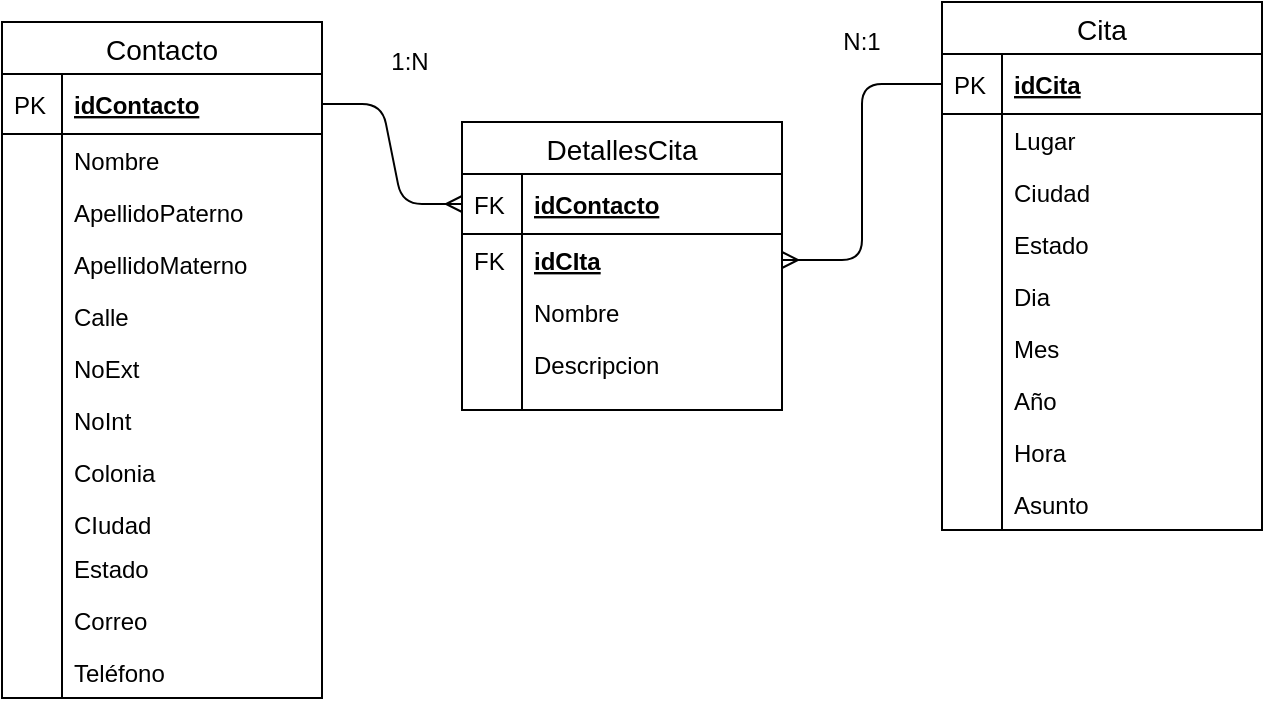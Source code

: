 <mxfile version="13.1.2" type="device"><diagram id="C5RBs43oDa-KdzZeNtuy" name="Page-1"><mxGraphModel dx="828" dy="452" grid="1" gridSize="10" guides="1" tooltips="1" connect="1" arrows="1" fold="1" page="1" pageScale="1" pageWidth="827" pageHeight="1169" math="0" shadow="0"><root><mxCell id="WIyWlLk6GJQsqaUBKTNV-0"/><mxCell id="WIyWlLk6GJQsqaUBKTNV-1" parent="WIyWlLk6GJQsqaUBKTNV-0"/><mxCell id="nXNHF2vtyMZO9yTS2NCp-83" value="" style="fontSize=12;html=1;endArrow=ERmany;exitX=0;exitY=0.5;exitDx=0;exitDy=0;entryX=1;entryY=0.5;entryDx=0;entryDy=0;edgeStyle=orthogonalEdgeStyle;" parent="WIyWlLk6GJQsqaUBKTNV-1" source="nXNHF2vtyMZO9yTS2NCp-14" target="nXNHF2vtyMZO9yTS2NCp-44" edge="1"><mxGeometry width="100" height="100" relative="1" as="geometry"><mxPoint x="662" y="220" as="sourcePoint"/><mxPoint x="722" y="330" as="targetPoint"/></mxGeometry></mxCell><mxCell id="nXNHF2vtyMZO9yTS2NCp-41" value="DetallesCita" style="swimlane;fontStyle=0;childLayout=stackLayout;horizontal=1;startSize=26;horizontalStack=0;resizeParent=1;resizeParentMax=0;resizeLast=0;collapsible=1;marginBottom=0;align=center;fontSize=14;" parent="WIyWlLk6GJQsqaUBKTNV-1" vertex="1"><mxGeometry x="382" y="90" width="160" height="144" as="geometry"/></mxCell><mxCell id="nXNHF2vtyMZO9yTS2NCp-42" value="idContacto" style="shape=partialRectangle;top=0;left=0;right=0;bottom=1;align=left;verticalAlign=middle;fillColor=none;spacingLeft=34;spacingRight=4;overflow=hidden;rotatable=0;points=[[0,0.5],[1,0.5]];portConstraint=eastwest;dropTarget=0;fontStyle=5;fontSize=12;" parent="nXNHF2vtyMZO9yTS2NCp-41" vertex="1"><mxGeometry y="26" width="160" height="30" as="geometry"/></mxCell><mxCell id="nXNHF2vtyMZO9yTS2NCp-43" value="FK" style="shape=partialRectangle;top=0;left=0;bottom=0;fillColor=none;align=left;verticalAlign=middle;spacingLeft=4;spacingRight=4;overflow=hidden;rotatable=0;points=[];portConstraint=eastwest;part=1;fontSize=12;" parent="nXNHF2vtyMZO9yTS2NCp-42" vertex="1" connectable="0"><mxGeometry width="30" height="30" as="geometry"/></mxCell><mxCell id="nXNHF2vtyMZO9yTS2NCp-44" value="idCIta" style="shape=partialRectangle;top=0;left=0;right=0;bottom=0;align=left;verticalAlign=top;fillColor=none;spacingLeft=34;spacingRight=4;overflow=hidden;rotatable=0;points=[[0,0.5],[1,0.5]];portConstraint=eastwest;dropTarget=0;fontSize=12;fontStyle=5" parent="nXNHF2vtyMZO9yTS2NCp-41" vertex="1"><mxGeometry y="56" width="160" height="26" as="geometry"/></mxCell><mxCell id="nXNHF2vtyMZO9yTS2NCp-45" value="FK" style="shape=partialRectangle;top=0;left=0;bottom=0;fillColor=none;align=left;verticalAlign=top;spacingLeft=4;spacingRight=4;overflow=hidden;rotatable=0;points=[];portConstraint=eastwest;part=1;fontSize=12;" parent="nXNHF2vtyMZO9yTS2NCp-44" vertex="1" connectable="0"><mxGeometry width="30" height="26" as="geometry"/></mxCell><mxCell id="nXNHF2vtyMZO9yTS2NCp-46" value="Nombre" style="shape=partialRectangle;top=0;left=0;right=0;bottom=0;align=left;verticalAlign=top;fillColor=none;spacingLeft=34;spacingRight=4;overflow=hidden;rotatable=0;points=[[0,0.5],[1,0.5]];portConstraint=eastwest;dropTarget=0;fontSize=12;" parent="nXNHF2vtyMZO9yTS2NCp-41" vertex="1"><mxGeometry y="82" width="160" height="26" as="geometry"/></mxCell><mxCell id="nXNHF2vtyMZO9yTS2NCp-47" value="" style="shape=partialRectangle;top=0;left=0;bottom=0;fillColor=none;align=left;verticalAlign=top;spacingLeft=4;spacingRight=4;overflow=hidden;rotatable=0;points=[];portConstraint=eastwest;part=1;fontSize=12;" parent="nXNHF2vtyMZO9yTS2NCp-46" vertex="1" connectable="0"><mxGeometry width="30" height="26" as="geometry"/></mxCell><mxCell id="nXNHF2vtyMZO9yTS2NCp-48" value="Descripcion&#10;" style="shape=partialRectangle;top=0;left=0;right=0;bottom=0;align=left;verticalAlign=top;fillColor=none;spacingLeft=34;spacingRight=4;overflow=hidden;rotatable=0;points=[[0,0.5],[1,0.5]];portConstraint=eastwest;dropTarget=0;fontSize=12;" parent="nXNHF2vtyMZO9yTS2NCp-41" vertex="1"><mxGeometry y="108" width="160" height="26" as="geometry"/></mxCell><mxCell id="nXNHF2vtyMZO9yTS2NCp-49" value="" style="shape=partialRectangle;top=0;left=0;bottom=0;fillColor=none;align=left;verticalAlign=top;spacingLeft=4;spacingRight=4;overflow=hidden;rotatable=0;points=[];portConstraint=eastwest;part=1;fontSize=12;" parent="nXNHF2vtyMZO9yTS2NCp-48" vertex="1" connectable="0"><mxGeometry width="30" height="26" as="geometry"/></mxCell><mxCell id="nXNHF2vtyMZO9yTS2NCp-50" value="" style="shape=partialRectangle;top=0;left=0;right=0;bottom=0;align=left;verticalAlign=top;fillColor=none;spacingLeft=34;spacingRight=4;overflow=hidden;rotatable=0;points=[[0,0.5],[1,0.5]];portConstraint=eastwest;dropTarget=0;fontSize=12;" parent="nXNHF2vtyMZO9yTS2NCp-41" vertex="1"><mxGeometry y="134" width="160" height="10" as="geometry"/></mxCell><mxCell id="nXNHF2vtyMZO9yTS2NCp-51" value="" style="shape=partialRectangle;top=0;left=0;bottom=0;fillColor=none;align=left;verticalAlign=top;spacingLeft=4;spacingRight=4;overflow=hidden;rotatable=0;points=[];portConstraint=eastwest;part=1;fontSize=12;" parent="nXNHF2vtyMZO9yTS2NCp-50" vertex="1" connectable="0"><mxGeometry width="30" height="10" as="geometry"/></mxCell><mxCell id="SkoaQPFgIc3qyebJBNeN-1" value="" style="edgeStyle=entityRelationEdgeStyle;fontSize=12;html=1;endArrow=ERmany;entryX=0;entryY=0.5;entryDx=0;entryDy=0;exitX=1;exitY=0.5;exitDx=0;exitDy=0;" parent="WIyWlLk6GJQsqaUBKTNV-1" target="nXNHF2vtyMZO9yTS2NCp-42" edge="1" source="nXNHF2vtyMZO9yTS2NCp-3"><mxGeometry width="100" height="100" relative="1" as="geometry"><mxPoint x="162" y="70" as="sourcePoint"/><mxPoint x="242" y="-30" as="targetPoint"/></mxGeometry></mxCell><mxCell id="nXNHF2vtyMZO9yTS2NCp-2" value="Contacto" style="swimlane;fontStyle=0;childLayout=stackLayout;horizontal=1;startSize=26;horizontalStack=0;resizeParent=1;resizeParentMax=0;resizeLast=0;collapsible=1;marginBottom=0;align=center;fontSize=14;verticalAlign=middle;rounded=0;swimlaneLine=1;shadow=0;glass=0;comic=0;gradientColor=none;swimlaneFillColor=none;" parent="WIyWlLk6GJQsqaUBKTNV-1" vertex="1"><mxGeometry x="152" y="40" width="160" height="338" as="geometry"/></mxCell><mxCell id="nXNHF2vtyMZO9yTS2NCp-3" value="idContacto" style="shape=partialRectangle;top=0;left=0;right=0;bottom=1;align=left;verticalAlign=middle;fillColor=none;spacingLeft=34;spacingRight=4;overflow=hidden;rotatable=0;points=[[0,0.5],[1,0.5]];portConstraint=eastwest;dropTarget=0;fontStyle=5;fontSize=12;" parent="nXNHF2vtyMZO9yTS2NCp-2" vertex="1"><mxGeometry y="26" width="160" height="30" as="geometry"/></mxCell><mxCell id="nXNHF2vtyMZO9yTS2NCp-4" value="PK" style="shape=partialRectangle;top=0;left=0;bottom=0;fillColor=none;align=left;verticalAlign=middle;spacingLeft=4;spacingRight=4;overflow=hidden;rotatable=0;points=[];portConstraint=eastwest;part=1;fontSize=12;" parent="nXNHF2vtyMZO9yTS2NCp-3" vertex="1" connectable="0"><mxGeometry width="30" height="30" as="geometry"/></mxCell><mxCell id="nXNHF2vtyMZO9yTS2NCp-5" value="Nombre" style="shape=partialRectangle;top=0;left=0;right=0;bottom=0;align=left;verticalAlign=top;fillColor=none;spacingLeft=34;spacingRight=4;overflow=hidden;rotatable=0;points=[[0,0.5],[1,0.5]];portConstraint=eastwest;dropTarget=0;fontSize=12;" parent="nXNHF2vtyMZO9yTS2NCp-2" vertex="1"><mxGeometry y="56" width="160" height="26" as="geometry"/></mxCell><mxCell id="nXNHF2vtyMZO9yTS2NCp-6" value="" style="shape=partialRectangle;top=0;left=0;bottom=0;fillColor=none;align=left;verticalAlign=top;spacingLeft=4;spacingRight=4;overflow=hidden;rotatable=0;points=[];portConstraint=eastwest;part=1;fontSize=12;" parent="nXNHF2vtyMZO9yTS2NCp-5" vertex="1" connectable="0"><mxGeometry width="30" height="26" as="geometry"/></mxCell><mxCell id="nXNHF2vtyMZO9yTS2NCp-7" value="ApellidoPaterno" style="shape=partialRectangle;top=0;left=0;right=0;bottom=0;align=left;verticalAlign=top;fillColor=none;spacingLeft=34;spacingRight=4;overflow=hidden;rotatable=0;points=[[0,0.5],[1,0.5]];portConstraint=eastwest;dropTarget=0;fontSize=12;" parent="nXNHF2vtyMZO9yTS2NCp-2" vertex="1"><mxGeometry y="82" width="160" height="26" as="geometry"/></mxCell><mxCell id="nXNHF2vtyMZO9yTS2NCp-8" value="" style="shape=partialRectangle;top=0;left=0;bottom=0;fillColor=none;align=left;verticalAlign=top;spacingLeft=4;spacingRight=4;overflow=hidden;rotatable=0;points=[];portConstraint=eastwest;part=1;fontSize=12;" parent="nXNHF2vtyMZO9yTS2NCp-7" vertex="1" connectable="0"><mxGeometry width="30" height="26" as="geometry"/></mxCell><mxCell id="nXNHF2vtyMZO9yTS2NCp-56" value="ApellidoMaterno" style="shape=partialRectangle;top=0;left=0;right=0;bottom=0;align=left;verticalAlign=top;fillColor=none;spacingLeft=34;spacingRight=4;overflow=hidden;rotatable=0;points=[[0,0.5],[1,0.5]];portConstraint=eastwest;dropTarget=0;fontSize=12;" parent="nXNHF2vtyMZO9yTS2NCp-2" vertex="1"><mxGeometry y="108" width="160" height="26" as="geometry"/></mxCell><mxCell id="nXNHF2vtyMZO9yTS2NCp-57" value="" style="shape=partialRectangle;top=0;left=0;bottom=0;fillColor=none;align=left;verticalAlign=top;spacingLeft=4;spacingRight=4;overflow=hidden;rotatable=0;points=[];portConstraint=eastwest;part=1;fontSize=12;" parent="nXNHF2vtyMZO9yTS2NCp-56" vertex="1" connectable="0"><mxGeometry width="30" height="26" as="geometry"/></mxCell><mxCell id="nXNHF2vtyMZO9yTS2NCp-58" value="Calle" style="shape=partialRectangle;top=0;left=0;right=0;bottom=0;align=left;verticalAlign=top;fillColor=none;spacingLeft=34;spacingRight=4;overflow=hidden;rotatable=0;points=[[0,0.5],[1,0.5]];portConstraint=eastwest;dropTarget=0;fontSize=12;" parent="nXNHF2vtyMZO9yTS2NCp-2" vertex="1"><mxGeometry y="134" width="160" height="26" as="geometry"/></mxCell><mxCell id="nXNHF2vtyMZO9yTS2NCp-59" value="" style="shape=partialRectangle;top=0;left=0;bottom=0;fillColor=none;align=left;verticalAlign=top;spacingLeft=4;spacingRight=4;overflow=hidden;rotatable=0;points=[];portConstraint=eastwest;part=1;fontSize=12;" parent="nXNHF2vtyMZO9yTS2NCp-58" vertex="1" connectable="0"><mxGeometry width="30" height="26" as="geometry"/></mxCell><mxCell id="nXNHF2vtyMZO9yTS2NCp-62" value="NoExt" style="shape=partialRectangle;top=0;left=0;right=0;bottom=0;align=left;verticalAlign=top;fillColor=none;spacingLeft=34;spacingRight=4;overflow=hidden;rotatable=0;points=[[0,0.5],[1,0.5]];portConstraint=eastwest;dropTarget=0;fontSize=12;" parent="nXNHF2vtyMZO9yTS2NCp-2" vertex="1"><mxGeometry y="160" width="160" height="26" as="geometry"/></mxCell><mxCell id="nXNHF2vtyMZO9yTS2NCp-63" value="" style="shape=partialRectangle;top=0;left=0;bottom=0;fillColor=none;align=left;verticalAlign=top;spacingLeft=4;spacingRight=4;overflow=hidden;rotatable=0;points=[];portConstraint=eastwest;part=1;fontSize=12;" parent="nXNHF2vtyMZO9yTS2NCp-62" vertex="1" connectable="0"><mxGeometry width="30" height="26" as="geometry"/></mxCell><mxCell id="nXNHF2vtyMZO9yTS2NCp-64" value="NoInt" style="shape=partialRectangle;top=0;left=0;right=0;bottom=0;align=left;verticalAlign=top;fillColor=none;spacingLeft=34;spacingRight=4;overflow=hidden;rotatable=0;points=[[0,0.5],[1,0.5]];portConstraint=eastwest;dropTarget=0;fontSize=12;" parent="nXNHF2vtyMZO9yTS2NCp-2" vertex="1"><mxGeometry y="186" width="160" height="26" as="geometry"/></mxCell><mxCell id="nXNHF2vtyMZO9yTS2NCp-65" value="" style="shape=partialRectangle;top=0;left=0;bottom=0;fillColor=none;align=left;verticalAlign=top;spacingLeft=4;spacingRight=4;overflow=hidden;rotatable=0;points=[];portConstraint=eastwest;part=1;fontSize=12;" parent="nXNHF2vtyMZO9yTS2NCp-64" vertex="1" connectable="0"><mxGeometry width="30" height="26" as="geometry"/></mxCell><mxCell id="nXNHF2vtyMZO9yTS2NCp-9" value="Colonia" style="shape=partialRectangle;top=0;left=0;right=0;bottom=0;align=left;verticalAlign=top;fillColor=none;spacingLeft=34;spacingRight=4;overflow=hidden;rotatable=0;points=[[0,0.5],[1,0.5]];portConstraint=eastwest;dropTarget=0;fontSize=12;" parent="nXNHF2vtyMZO9yTS2NCp-2" vertex="1"><mxGeometry y="212" width="160" height="26" as="geometry"/></mxCell><mxCell id="nXNHF2vtyMZO9yTS2NCp-10" value="" style="shape=partialRectangle;top=0;left=0;bottom=0;fillColor=none;align=left;verticalAlign=top;spacingLeft=4;spacingRight=4;overflow=hidden;rotatable=0;points=[];portConstraint=eastwest;part=1;fontSize=12;" parent="nXNHF2vtyMZO9yTS2NCp-9" vertex="1" connectable="0"><mxGeometry width="30" height="26" as="geometry"/></mxCell><mxCell id="nXNHF2vtyMZO9yTS2NCp-60" value="CIudad" style="shape=partialRectangle;top=0;left=0;right=0;bottom=0;align=left;verticalAlign=top;fillColor=none;spacingLeft=34;spacingRight=4;overflow=hidden;rotatable=0;points=[[0,0.5],[1,0.5]];portConstraint=eastwest;dropTarget=0;fontSize=12;" parent="nXNHF2vtyMZO9yTS2NCp-2" vertex="1"><mxGeometry y="238" width="160" height="22" as="geometry"/></mxCell><mxCell id="nXNHF2vtyMZO9yTS2NCp-61" value="" style="shape=partialRectangle;top=0;left=0;bottom=0;fillColor=none;align=left;verticalAlign=top;spacingLeft=4;spacingRight=4;overflow=hidden;rotatable=0;points=[];portConstraint=eastwest;part=1;fontSize=12;" parent="nXNHF2vtyMZO9yTS2NCp-60" vertex="1" connectable="0"><mxGeometry width="30" height="22" as="geometry"/></mxCell><mxCell id="nXNHF2vtyMZO9yTS2NCp-70" value="Estado" style="shape=partialRectangle;top=0;left=0;right=0;bottom=0;align=left;verticalAlign=top;fillColor=none;spacingLeft=34;spacingRight=4;overflow=hidden;rotatable=0;points=[[0,0.5],[1,0.5]];portConstraint=eastwest;dropTarget=0;fontSize=12;" parent="nXNHF2vtyMZO9yTS2NCp-2" vertex="1"><mxGeometry y="260" width="160" height="26" as="geometry"/></mxCell><mxCell id="nXNHF2vtyMZO9yTS2NCp-71" value="" style="shape=partialRectangle;top=0;left=0;bottom=0;fillColor=none;align=left;verticalAlign=top;spacingLeft=4;spacingRight=4;overflow=hidden;rotatable=0;points=[];portConstraint=eastwest;part=1;fontSize=12;" parent="nXNHF2vtyMZO9yTS2NCp-70" vertex="1" connectable="0"><mxGeometry width="30" height="26" as="geometry"/></mxCell><mxCell id="6nXDK6NVDyaUlXkhyEUG-0" value="Correo" style="shape=partialRectangle;top=0;left=0;right=0;bottom=0;align=left;verticalAlign=top;fillColor=none;spacingLeft=34;spacingRight=4;overflow=hidden;rotatable=0;points=[[0,0.5],[1,0.5]];portConstraint=eastwest;dropTarget=0;fontSize=12;" parent="nXNHF2vtyMZO9yTS2NCp-2" vertex="1"><mxGeometry y="286" width="160" height="26" as="geometry"/></mxCell><mxCell id="6nXDK6NVDyaUlXkhyEUG-1" value="" style="shape=partialRectangle;top=0;left=0;bottom=0;fillColor=none;align=left;verticalAlign=top;spacingLeft=4;spacingRight=4;overflow=hidden;rotatable=0;points=[];portConstraint=eastwest;part=1;fontSize=12;" parent="6nXDK6NVDyaUlXkhyEUG-0" vertex="1" connectable="0"><mxGeometry width="30" height="26" as="geometry"/></mxCell><mxCell id="SkoaQPFgIc3qyebJBNeN-11" value="Teléfono " style="shape=partialRectangle;top=0;left=0;right=0;bottom=0;align=left;verticalAlign=middle;fillColor=none;spacingLeft=34;spacingRight=4;overflow=hidden;rotatable=0;points=[[0,0.5],[1,0.5]];portConstraint=eastwest;dropTarget=0;fontSize=12;" parent="nXNHF2vtyMZO9yTS2NCp-2" vertex="1"><mxGeometry y="312" width="160" height="26" as="geometry"/></mxCell><mxCell id="SkoaQPFgIc3qyebJBNeN-12" value="" style="shape=partialRectangle;top=0;left=0;bottom=0;fillColor=none;align=left;verticalAlign=top;spacingLeft=4;spacingRight=4;overflow=hidden;rotatable=0;points=[];portConstraint=eastwest;part=1;fontSize=12;" parent="SkoaQPFgIc3qyebJBNeN-11" vertex="1" connectable="0"><mxGeometry width="30" height="26.0" as="geometry"/></mxCell><mxCell id="nXNHF2vtyMZO9yTS2NCp-13" value="Cita" style="swimlane;fontStyle=0;childLayout=stackLayout;horizontal=1;startSize=26;horizontalStack=0;resizeParent=1;resizeParentMax=0;resizeLast=0;collapsible=1;marginBottom=0;align=center;fontSize=14;" parent="WIyWlLk6GJQsqaUBKTNV-1" vertex="1"><mxGeometry x="622" y="30" width="160" height="264" as="geometry"/></mxCell><mxCell id="nXNHF2vtyMZO9yTS2NCp-14" value="idCita" style="shape=partialRectangle;top=0;left=0;right=0;bottom=1;align=left;verticalAlign=middle;fillColor=none;spacingLeft=34;spacingRight=4;overflow=hidden;rotatable=0;points=[[0,0.5],[1,0.5]];portConstraint=eastwest;dropTarget=0;fontStyle=5;fontSize=12;" parent="nXNHF2vtyMZO9yTS2NCp-13" vertex="1"><mxGeometry y="26" width="160" height="30" as="geometry"/></mxCell><mxCell id="nXNHF2vtyMZO9yTS2NCp-15" value="PK" style="shape=partialRectangle;top=0;left=0;bottom=0;fillColor=none;align=left;verticalAlign=middle;spacingLeft=4;spacingRight=4;overflow=hidden;rotatable=0;points=[];portConstraint=eastwest;part=1;fontSize=12;" parent="nXNHF2vtyMZO9yTS2NCp-14" vertex="1" connectable="0"><mxGeometry width="30" height="30" as="geometry"/></mxCell><mxCell id="nXNHF2vtyMZO9yTS2NCp-18" value="Lugar" style="shape=partialRectangle;top=0;left=0;right=0;bottom=0;align=left;verticalAlign=top;fillColor=none;spacingLeft=34;spacingRight=4;overflow=hidden;rotatable=0;points=[[0,0.5],[1,0.5]];portConstraint=eastwest;dropTarget=0;fontSize=12;" parent="nXNHF2vtyMZO9yTS2NCp-13" vertex="1"><mxGeometry y="56" width="160" height="26" as="geometry"/></mxCell><mxCell id="nXNHF2vtyMZO9yTS2NCp-19" value="" style="shape=partialRectangle;top=0;left=0;bottom=0;fillColor=none;align=left;verticalAlign=top;spacingLeft=4;spacingRight=4;overflow=hidden;rotatable=0;points=[];portConstraint=eastwest;part=1;fontSize=12;" parent="nXNHF2vtyMZO9yTS2NCp-18" vertex="1" connectable="0"><mxGeometry width="30" height="26" as="geometry"/></mxCell><mxCell id="-Tu4YTuT9DOb12p6UjhK-2" value="Ciudad" style="shape=partialRectangle;top=0;left=0;right=0;bottom=0;align=left;verticalAlign=top;fillColor=none;spacingLeft=34;spacingRight=4;overflow=hidden;rotatable=0;points=[[0,0.5],[1,0.5]];portConstraint=eastwest;dropTarget=0;fontSize=12;" parent="nXNHF2vtyMZO9yTS2NCp-13" vertex="1"><mxGeometry y="82" width="160" height="26" as="geometry"/></mxCell><mxCell id="-Tu4YTuT9DOb12p6UjhK-3" value="" style="shape=partialRectangle;top=0;left=0;bottom=0;fillColor=none;align=left;verticalAlign=top;spacingLeft=4;spacingRight=4;overflow=hidden;rotatable=0;points=[];portConstraint=eastwest;part=1;fontSize=12;" parent="-Tu4YTuT9DOb12p6UjhK-2" vertex="1" connectable="0"><mxGeometry width="30" height="26" as="geometry"/></mxCell><mxCell id="-Tu4YTuT9DOb12p6UjhK-4" value="Estado " style="shape=partialRectangle;top=0;left=0;right=0;bottom=0;align=left;verticalAlign=top;fillColor=none;spacingLeft=34;spacingRight=4;overflow=hidden;rotatable=0;points=[[0,0.5],[1,0.5]];portConstraint=eastwest;dropTarget=0;fontSize=12;" parent="nXNHF2vtyMZO9yTS2NCp-13" vertex="1"><mxGeometry y="108" width="160" height="26" as="geometry"/></mxCell><mxCell id="-Tu4YTuT9DOb12p6UjhK-5" value="" style="shape=partialRectangle;top=0;left=0;bottom=0;fillColor=none;align=left;verticalAlign=top;spacingLeft=4;spacingRight=4;overflow=hidden;rotatable=0;points=[];portConstraint=eastwest;part=1;fontSize=12;" parent="-Tu4YTuT9DOb12p6UjhK-4" vertex="1" connectable="0"><mxGeometry width="30" height="26" as="geometry"/></mxCell><mxCell id="-Tu4YTuT9DOb12p6UjhK-6" value="Dia" style="shape=partialRectangle;top=0;left=0;right=0;bottom=0;align=left;verticalAlign=top;fillColor=none;spacingLeft=34;spacingRight=4;overflow=hidden;rotatable=0;points=[[0,0.5],[1,0.5]];portConstraint=eastwest;dropTarget=0;fontSize=12;" parent="nXNHF2vtyMZO9yTS2NCp-13" vertex="1"><mxGeometry y="134" width="160" height="26" as="geometry"/></mxCell><mxCell id="-Tu4YTuT9DOb12p6UjhK-7" value="" style="shape=partialRectangle;top=0;left=0;bottom=0;fillColor=none;align=left;verticalAlign=top;spacingLeft=4;spacingRight=4;overflow=hidden;rotatable=0;points=[];portConstraint=eastwest;part=1;fontSize=12;" parent="-Tu4YTuT9DOb12p6UjhK-6" vertex="1" connectable="0"><mxGeometry width="30" height="26" as="geometry"/></mxCell><mxCell id="-Tu4YTuT9DOb12p6UjhK-0" value="Mes" style="shape=partialRectangle;top=0;left=0;right=0;bottom=0;align=left;verticalAlign=top;fillColor=none;spacingLeft=34;spacingRight=4;overflow=hidden;rotatable=0;points=[[0,0.5],[1,0.5]];portConstraint=eastwest;dropTarget=0;fontSize=12;" parent="nXNHF2vtyMZO9yTS2NCp-13" vertex="1"><mxGeometry y="160" width="160" height="26" as="geometry"/></mxCell><mxCell id="-Tu4YTuT9DOb12p6UjhK-1" value="" style="shape=partialRectangle;top=0;left=0;bottom=0;fillColor=none;align=left;verticalAlign=top;spacingLeft=4;spacingRight=4;overflow=hidden;rotatable=0;points=[];portConstraint=eastwest;part=1;fontSize=12;" parent="-Tu4YTuT9DOb12p6UjhK-0" vertex="1" connectable="0"><mxGeometry width="30" height="26" as="geometry"/></mxCell><mxCell id="nXNHF2vtyMZO9yTS2NCp-20" value="Año" style="shape=partialRectangle;top=0;left=0;right=0;bottom=0;align=left;verticalAlign=top;fillColor=none;spacingLeft=34;spacingRight=4;overflow=hidden;rotatable=0;points=[[0,0.5],[1,0.5]];portConstraint=eastwest;dropTarget=0;fontSize=12;" parent="nXNHF2vtyMZO9yTS2NCp-13" vertex="1"><mxGeometry y="186" width="160" height="26" as="geometry"/></mxCell><mxCell id="nXNHF2vtyMZO9yTS2NCp-21" value="" style="shape=partialRectangle;top=0;left=0;bottom=0;fillColor=none;align=left;verticalAlign=top;spacingLeft=4;spacingRight=4;overflow=hidden;rotatable=0;points=[];portConstraint=eastwest;part=1;fontSize=12;" parent="nXNHF2vtyMZO9yTS2NCp-20" vertex="1" connectable="0"><mxGeometry width="30" height="26" as="geometry"/></mxCell><mxCell id="-Tu4YTuT9DOb12p6UjhK-8" value="Hora" style="shape=partialRectangle;top=0;left=0;right=0;bottom=0;align=left;verticalAlign=top;fillColor=none;spacingLeft=34;spacingRight=4;overflow=hidden;rotatable=0;points=[[0,0.5],[1,0.5]];portConstraint=eastwest;dropTarget=0;fontSize=12;" parent="nXNHF2vtyMZO9yTS2NCp-13" vertex="1"><mxGeometry y="212" width="160" height="26" as="geometry"/></mxCell><mxCell id="-Tu4YTuT9DOb12p6UjhK-9" value="" style="shape=partialRectangle;top=0;left=0;bottom=0;fillColor=none;align=left;verticalAlign=top;spacingLeft=4;spacingRight=4;overflow=hidden;rotatable=0;points=[];portConstraint=eastwest;part=1;fontSize=12;" parent="-Tu4YTuT9DOb12p6UjhK-8" vertex="1" connectable="0"><mxGeometry width="30" height="26" as="geometry"/></mxCell><mxCell id="-Tu4YTuT9DOb12p6UjhK-12" value="Asunto" style="shape=partialRectangle;top=0;left=0;right=0;bottom=0;align=left;verticalAlign=top;fillColor=none;spacingLeft=34;spacingRight=4;overflow=hidden;rotatable=0;points=[[0,0.5],[1,0.5]];portConstraint=eastwest;dropTarget=0;fontSize=12;" parent="nXNHF2vtyMZO9yTS2NCp-13" vertex="1"><mxGeometry y="238" width="160" height="26" as="geometry"/></mxCell><mxCell id="-Tu4YTuT9DOb12p6UjhK-13" value="" style="shape=partialRectangle;top=0;left=0;bottom=0;fillColor=none;align=left;verticalAlign=top;spacingLeft=4;spacingRight=4;overflow=hidden;rotatable=0;points=[];portConstraint=eastwest;part=1;fontSize=12;" parent="-Tu4YTuT9DOb12p6UjhK-12" vertex="1" connectable="0"><mxGeometry width="30" height="26" as="geometry"/></mxCell><mxCell id="QFx9W8avnGkm4boCN2-N-0" value="1:N" style="text;html=1;strokeColor=none;fillColor=none;align=center;verticalAlign=middle;whiteSpace=wrap;rounded=0;" vertex="1" parent="WIyWlLk6GJQsqaUBKTNV-1"><mxGeometry x="336" y="50" width="40" height="20" as="geometry"/></mxCell><mxCell id="QFx9W8avnGkm4boCN2-N-1" value="N:1" style="text;html=1;strokeColor=none;fillColor=none;align=center;verticalAlign=middle;whiteSpace=wrap;rounded=0;" vertex="1" parent="WIyWlLk6GJQsqaUBKTNV-1"><mxGeometry x="562" y="40" width="40" height="20" as="geometry"/></mxCell></root></mxGraphModel></diagram></mxfile>